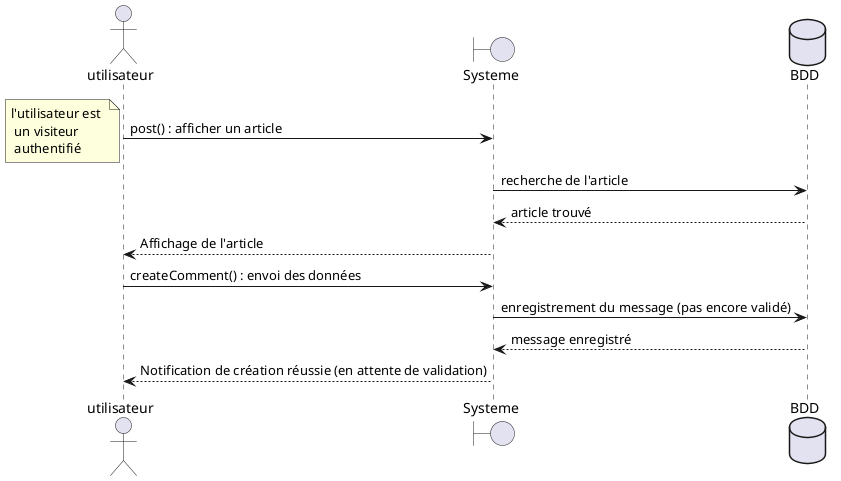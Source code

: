 @startuml poster un commentaire

actor utilisateur
boundary Systeme
database BDD

utilisateur -> Systeme: post() : afficher un article
note left: l'utilisateur est \n un visiteur \n authentifié
Systeme -> BDD: recherche de l'article
BDD --> Systeme : article trouvé
Systeme --> utilisateur: Affichage de l'article

utilisateur -> Systeme: createComment() : envoi des données
Systeme -> BDD: enregistrement du message (pas encore validé)
BDD --> Systeme : message enregistré
Systeme --> utilisateur: Notification de création réussie (en attente de validation)

@enduml